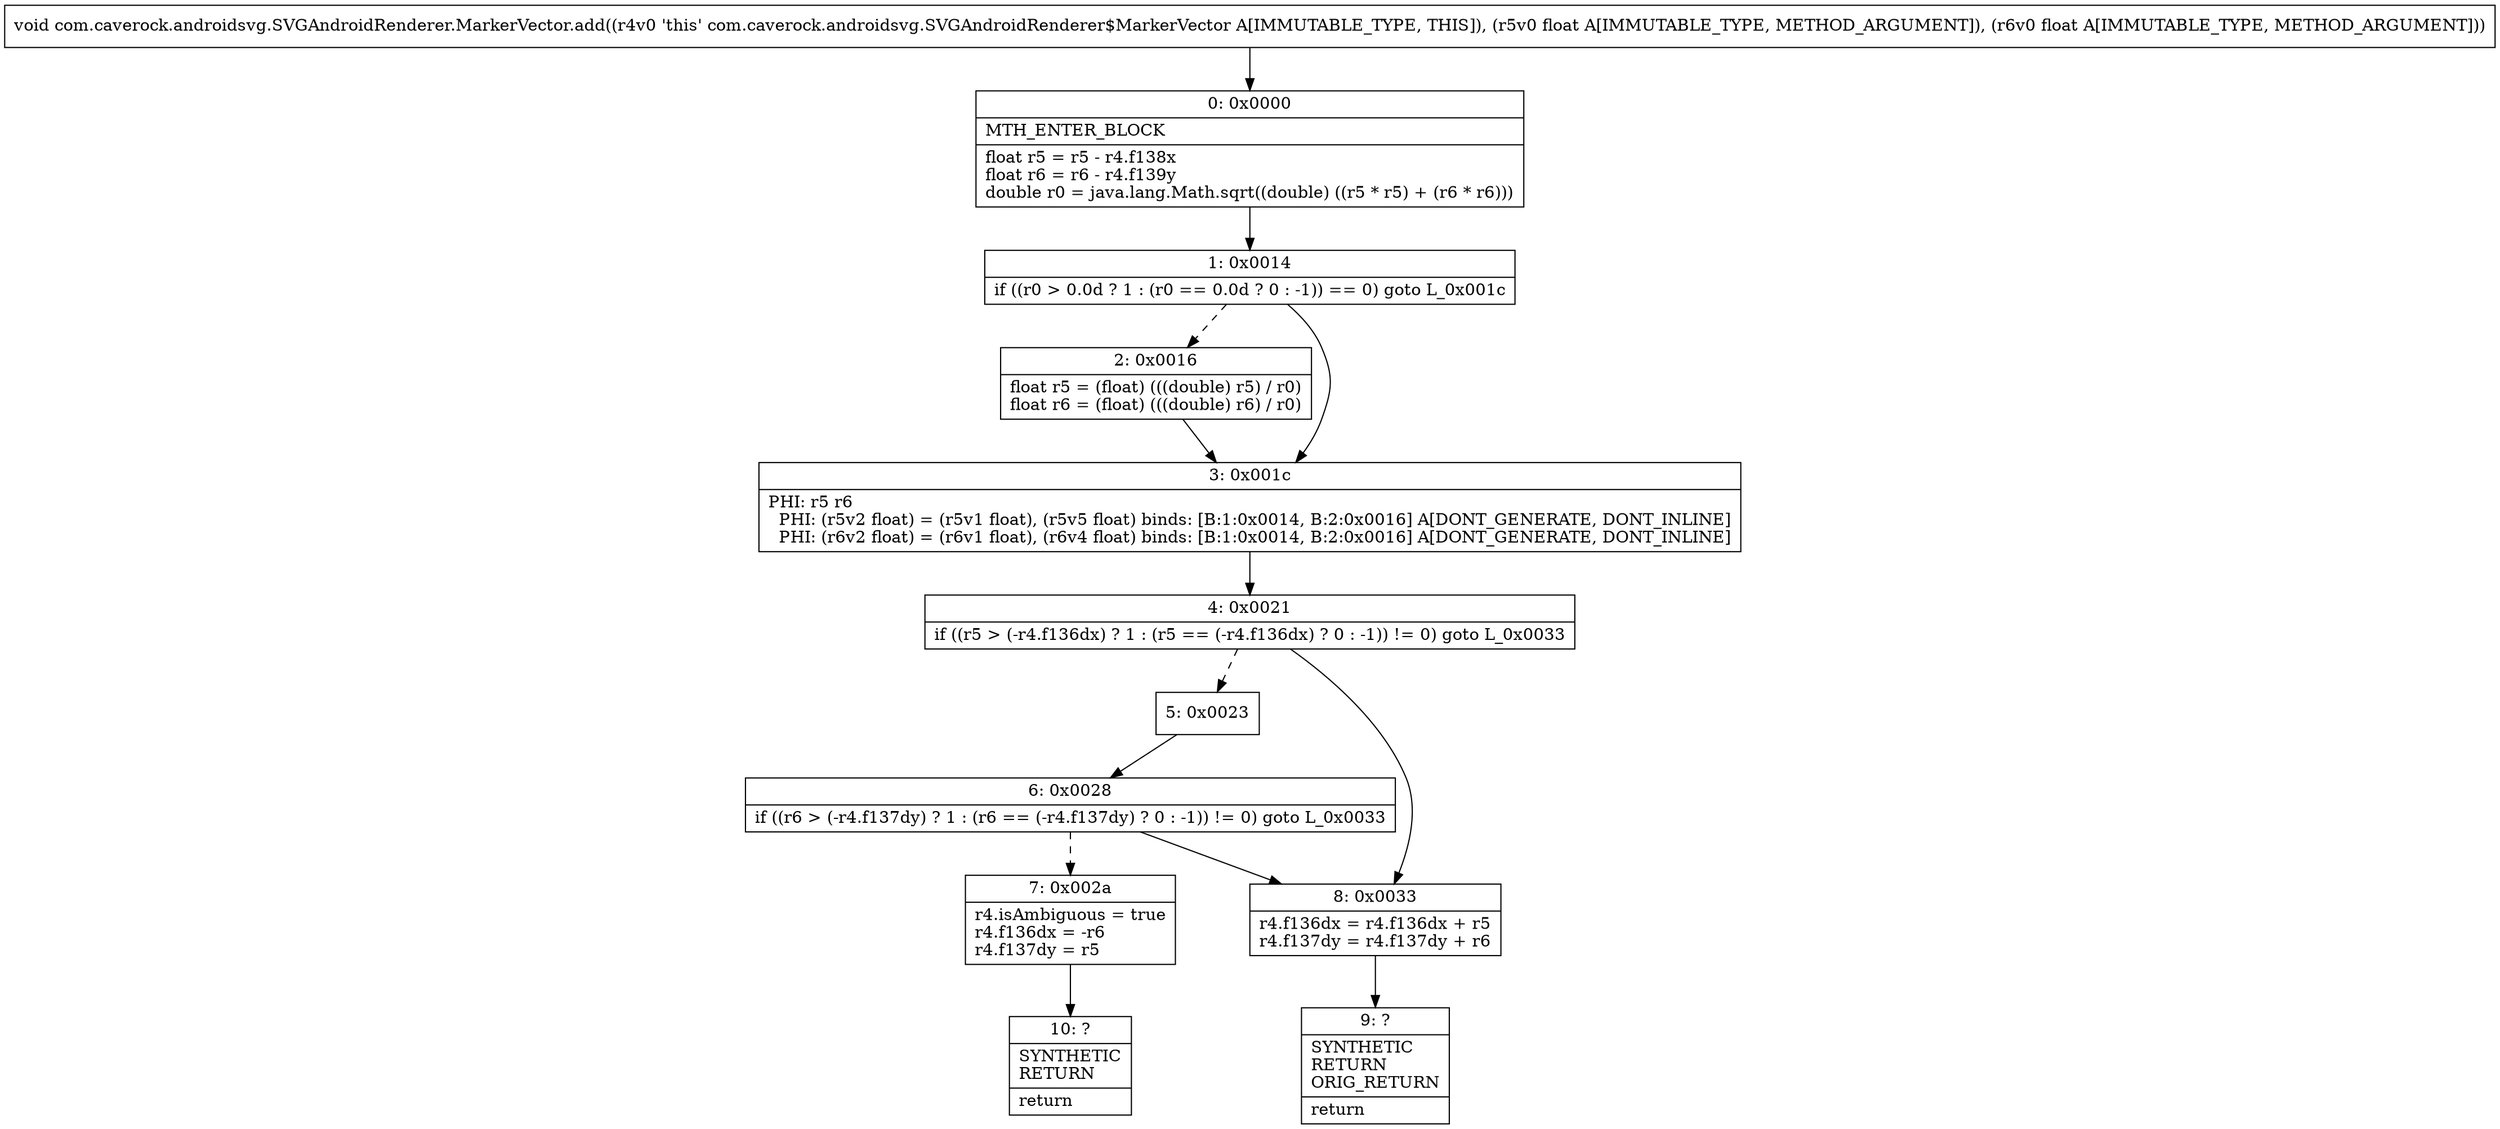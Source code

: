 digraph "CFG forcom.caverock.androidsvg.SVGAndroidRenderer.MarkerVector.add(FF)V" {
Node_0 [shape=record,label="{0\:\ 0x0000|MTH_ENTER_BLOCK\l|float r5 = r5 \- r4.f138x\lfloat r6 = r6 \- r4.f139y\ldouble r0 = java.lang.Math.sqrt((double) ((r5 * r5) + (r6 * r6)))\l}"];
Node_1 [shape=record,label="{1\:\ 0x0014|if ((r0 \> 0.0d ? 1 : (r0 == 0.0d ? 0 : \-1)) == 0) goto L_0x001c\l}"];
Node_2 [shape=record,label="{2\:\ 0x0016|float r5 = (float) (((double) r5) \/ r0)\lfloat r6 = (float) (((double) r6) \/ r0)\l}"];
Node_3 [shape=record,label="{3\:\ 0x001c|PHI: r5 r6 \l  PHI: (r5v2 float) = (r5v1 float), (r5v5 float) binds: [B:1:0x0014, B:2:0x0016] A[DONT_GENERATE, DONT_INLINE]\l  PHI: (r6v2 float) = (r6v1 float), (r6v4 float) binds: [B:1:0x0014, B:2:0x0016] A[DONT_GENERATE, DONT_INLINE]\l}"];
Node_4 [shape=record,label="{4\:\ 0x0021|if ((r5 \> (\-r4.f136dx) ? 1 : (r5 == (\-r4.f136dx) ? 0 : \-1)) != 0) goto L_0x0033\l}"];
Node_5 [shape=record,label="{5\:\ 0x0023}"];
Node_6 [shape=record,label="{6\:\ 0x0028|if ((r6 \> (\-r4.f137dy) ? 1 : (r6 == (\-r4.f137dy) ? 0 : \-1)) != 0) goto L_0x0033\l}"];
Node_7 [shape=record,label="{7\:\ 0x002a|r4.isAmbiguous = true\lr4.f136dx = \-r6\lr4.f137dy = r5\l}"];
Node_8 [shape=record,label="{8\:\ 0x0033|r4.f136dx = r4.f136dx + r5\lr4.f137dy = r4.f137dy + r6\l}"];
Node_9 [shape=record,label="{9\:\ ?|SYNTHETIC\lRETURN\lORIG_RETURN\l|return\l}"];
Node_10 [shape=record,label="{10\:\ ?|SYNTHETIC\lRETURN\l|return\l}"];
MethodNode[shape=record,label="{void com.caverock.androidsvg.SVGAndroidRenderer.MarkerVector.add((r4v0 'this' com.caverock.androidsvg.SVGAndroidRenderer$MarkerVector A[IMMUTABLE_TYPE, THIS]), (r5v0 float A[IMMUTABLE_TYPE, METHOD_ARGUMENT]), (r6v0 float A[IMMUTABLE_TYPE, METHOD_ARGUMENT])) }"];
MethodNode -> Node_0;
Node_0 -> Node_1;
Node_1 -> Node_2[style=dashed];
Node_1 -> Node_3;
Node_2 -> Node_3;
Node_3 -> Node_4;
Node_4 -> Node_5[style=dashed];
Node_4 -> Node_8;
Node_5 -> Node_6;
Node_6 -> Node_7[style=dashed];
Node_6 -> Node_8;
Node_7 -> Node_10;
Node_8 -> Node_9;
}

